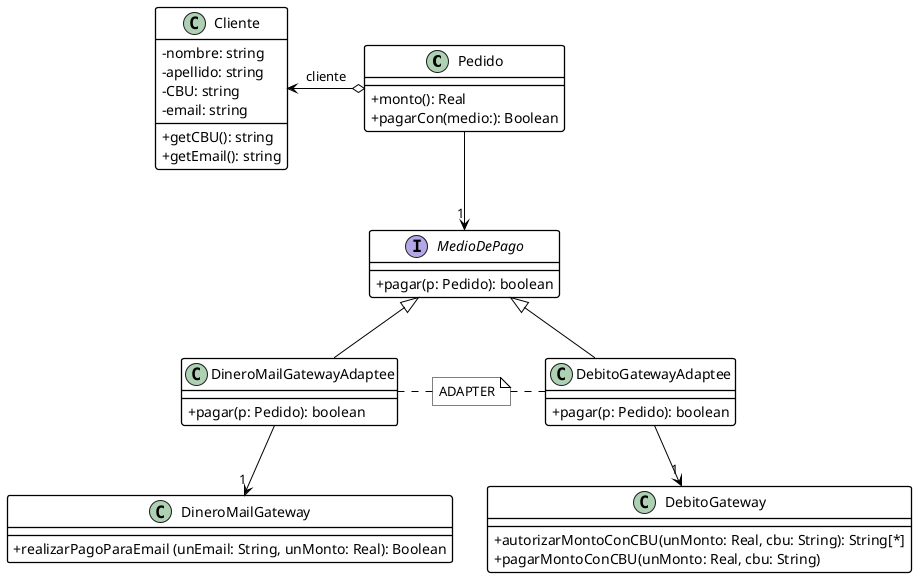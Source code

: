 @startuml ej1
skinparam ClassBackgroundColor transparent
skinparam NoteBackgroundColor transparent
skinparam classAttributeIconSize 0 
skinparam ClassBorderThickness 1.3
skinparam ClassBorderColor Black
skinparam NoteBorderColor Black
skinparam ArrowColor Black
skinparam shadowing false

class Pedido{
    +monto(): Real
    +pagarCon(medio:): Boolean
}

class Cliente{
    -nombre: string
    -apellido: string
    -CBU: string
    -email: string
    +getCBU(): string
    +getEmail(): string
}

Pedido o-l-> Cliente : cliente

class DebitoGateway{
    +autorizarMontoConCBU(unMonto: Real, cbu: String): String[*]
    +pagarMontoConCBU(unMonto: Real, cbu: String)
}

class DineroMailGateway{
    +realizarPagoParaEmail (unEmail: String, unMonto: Real): Boolean
}

interface MedioDePago{
    +pagar(p: Pedido): boolean
}
Pedido --> "1" MedioDePago

note "ADAPTER" as N1

class DebitoGatewayAdaptee{
    +pagar(p: Pedido): boolean
}

class DineroMailGatewayAdaptee{
    +pagar(p: Pedido): boolean
}
MedioDePago <|-- DebitoGatewayAdaptee
DebitoGatewayAdaptee --> "1" DebitoGateway
MedioDePago <|-- DineroMailGatewayAdaptee
DineroMailGatewayAdaptee --> "1" DineroMailGateway
N1 .r. DebitoGatewayAdaptee
N1 .l. DineroMailGatewayAdaptee

@enduml
